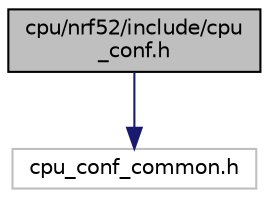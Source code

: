 digraph "cpu/nrf52/include/cpu_conf.h"
{
 // LATEX_PDF_SIZE
  edge [fontname="Helvetica",fontsize="10",labelfontname="Helvetica",labelfontsize="10"];
  node [fontname="Helvetica",fontsize="10",shape=record];
  Node1 [label="cpu/nrf52/include/cpu\l_conf.h",height=0.2,width=0.4,color="black", fillcolor="grey75", style="filled", fontcolor="black",tooltip="nRF52 specific CPU configuration"];
  Node1 -> Node2 [color="midnightblue",fontsize="10",style="solid",fontname="Helvetica"];
  Node2 [label="cpu_conf_common.h",height=0.2,width=0.4,color="grey75", fillcolor="white", style="filled",tooltip=" "];
}
